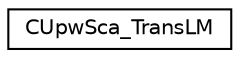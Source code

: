 digraph "Graphical Class Hierarchy"
{
 // LATEX_PDF_SIZE
  edge [fontname="Helvetica",fontsize="10",labelfontname="Helvetica",labelfontsize="10"];
  node [fontname="Helvetica",fontsize="10",shape=record];
  rankdir="LR";
  Node0 [label="CUpwSca_TransLM",height=0.2,width=0.4,color="black", fillcolor="white", style="filled",URL="$classCUpwSca__TransLM.html",tooltip="Re-use the SST convective fluxes for the scalar upwind discretization of LM transition model equation..."];
}
